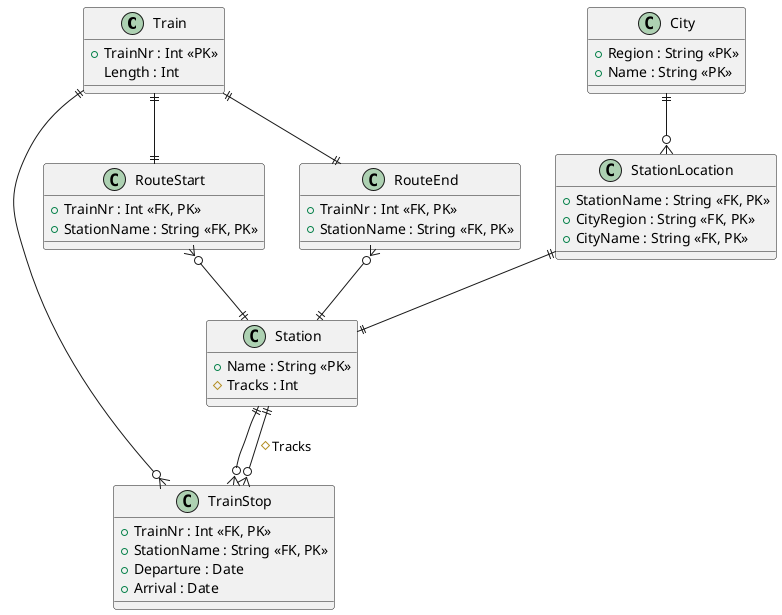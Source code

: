 @startuml RailwayStation

class "Train" {
    +TrainNr : Int <<PK>>
    Length : Int
}

class "Station" {
    +Name : String <<PK>>
    #Tracks : Int
}

class "City" {
    +Region : String <<PK>>
    +Name : String <<PK>>

}

class "TrainStop" {
    +TrainNr : Int <<FK, PK>>
    +StationName : String <<FK, PK>>
    +Departure : Date
    +Arrival : Date
}

class "RouteStart" {
    +TrainNr : Int <<FK, PK>>
    +StationName : String <<FK, PK>>
}

class "RouteEnd" {
    +TrainNr : Int <<FK, PK>>
    +StationName : String <<FK, PK>>
}

class "StationLocation" {
    +StationName : String <<FK, PK>>
    +CityRegion : String <<FK, PK>>
    +CityName : String <<FK, PK>>
}

Train ||--|| RouteStart
Train ||--|| RouteEnd
RouteStart }o--|| Station
RouteEnd }o--|| Station

Station ||--o{ TrainStop
Station ||--o{ TrainStop: #Tracks
Train ||--o{ TrainStop

City ||--o{ StationLocation
StationLocation ||--|| Station
@enduml